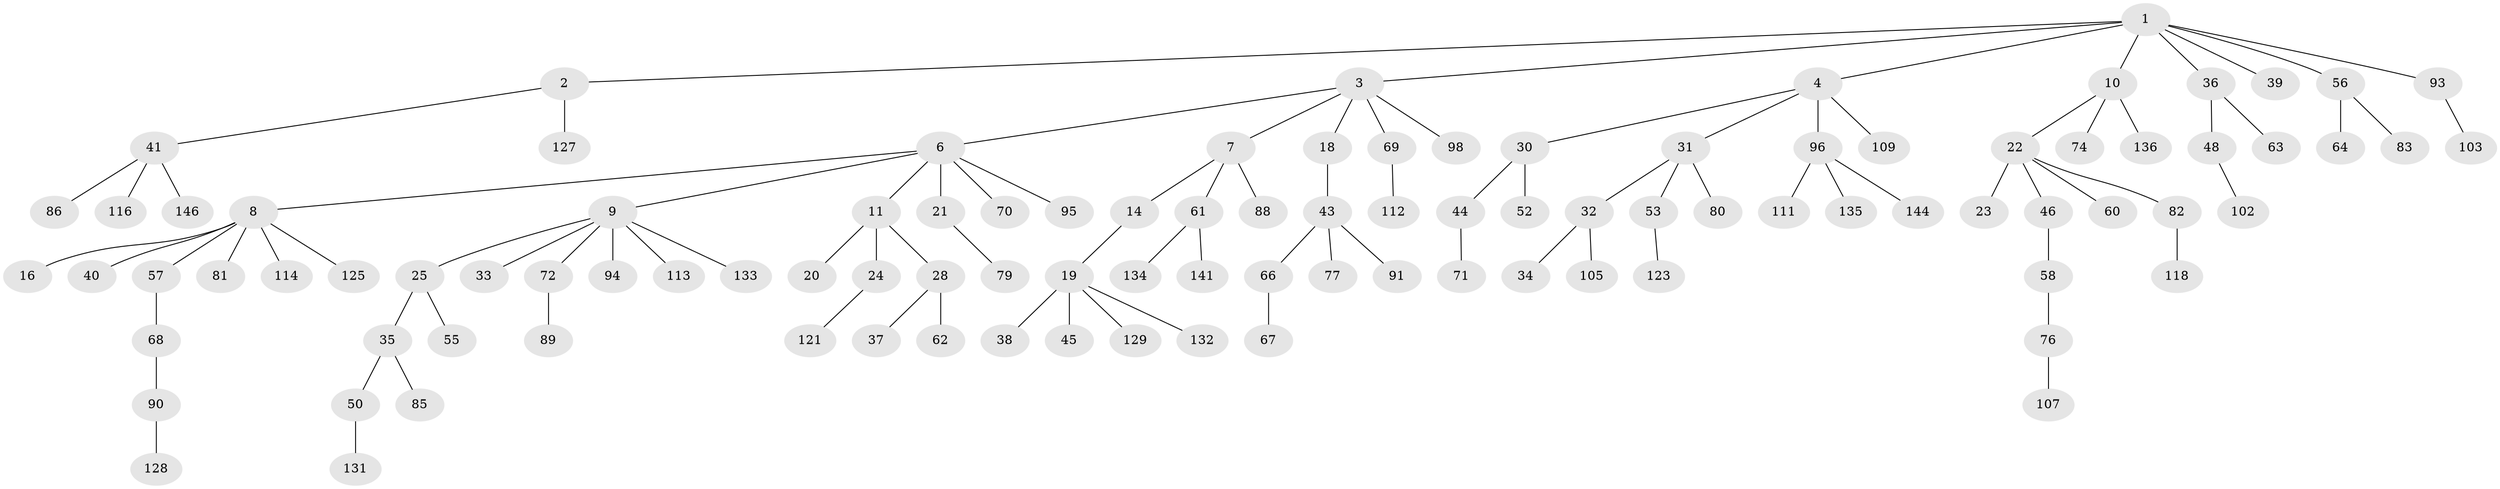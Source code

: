 // original degree distribution, {8: 0.02054794520547945, 2: 0.21232876712328766, 4: 0.07534246575342465, 5: 0.03424657534246575, 1: 0.5342465753424658, 3: 0.11643835616438356, 6: 0.00684931506849315}
// Generated by graph-tools (version 1.1) at 2025/42/03/06/25 10:42:06]
// undirected, 102 vertices, 101 edges
graph export_dot {
graph [start="1"]
  node [color=gray90,style=filled];
  1 [super="+51"];
  2 [super="+13"];
  3 [super="+5"];
  4 [super="+15"];
  6 [super="+12"];
  7 [super="+29"];
  8 [super="+27"];
  9 [super="+59"];
  10 [super="+92"];
  11 [super="+17"];
  14 [super="+143"];
  16;
  18 [super="+26"];
  19;
  20;
  21;
  22 [super="+122"];
  23 [super="+97"];
  24;
  25;
  28 [super="+142"];
  30;
  31 [super="+49"];
  32 [super="+145"];
  33;
  34;
  35 [super="+47"];
  36 [super="+120"];
  37 [super="+100"];
  38 [super="+65"];
  39 [super="+42"];
  40;
  41 [super="+73"];
  43;
  44 [super="+119"];
  45 [super="+138"];
  46;
  48;
  50 [super="+54"];
  52 [super="+130"];
  53 [super="+75"];
  55;
  56 [super="+101"];
  57;
  58 [super="+108"];
  60;
  61 [super="+104"];
  62;
  63;
  64;
  66 [super="+78"];
  67;
  68 [super="+106"];
  69;
  70;
  71 [super="+84"];
  72;
  74;
  76 [super="+126"];
  77 [super="+110"];
  79;
  80;
  81 [super="+115"];
  82 [super="+87"];
  83 [super="+137"];
  85;
  86;
  88;
  89;
  90 [super="+124"];
  91;
  93;
  94;
  95 [super="+140"];
  96 [super="+99"];
  98;
  102;
  103;
  105;
  107;
  109;
  111;
  112;
  113 [super="+117"];
  114;
  116;
  118;
  121 [super="+139"];
  123;
  125;
  127;
  128;
  129;
  131;
  132;
  133;
  134;
  135;
  136;
  141;
  144;
  146;
  1 -- 2;
  1 -- 3;
  1 -- 4;
  1 -- 10;
  1 -- 36;
  1 -- 39;
  1 -- 93;
  1 -- 56;
  2 -- 41;
  2 -- 127;
  3 -- 69;
  3 -- 98;
  3 -- 18;
  3 -- 6;
  3 -- 7;
  4 -- 96;
  4 -- 109;
  4 -- 30;
  4 -- 31;
  6 -- 8;
  6 -- 9;
  6 -- 11;
  6 -- 21;
  6 -- 70;
  6 -- 95;
  7 -- 14;
  7 -- 88;
  7 -- 61;
  8 -- 16;
  8 -- 125;
  8 -- 81;
  8 -- 114;
  8 -- 57;
  8 -- 40;
  9 -- 25;
  9 -- 33;
  9 -- 72;
  9 -- 94;
  9 -- 113;
  9 -- 133;
  10 -- 22;
  10 -- 74;
  10 -- 136;
  11 -- 20;
  11 -- 24;
  11 -- 28;
  14 -- 19;
  18 -- 43;
  19 -- 38;
  19 -- 45;
  19 -- 129;
  19 -- 132;
  21 -- 79;
  22 -- 23;
  22 -- 46;
  22 -- 60;
  22 -- 82;
  24 -- 121;
  25 -- 35;
  25 -- 55;
  28 -- 37;
  28 -- 62;
  30 -- 44;
  30 -- 52;
  31 -- 32;
  31 -- 53;
  31 -- 80;
  32 -- 34;
  32 -- 105;
  35 -- 85;
  35 -- 50;
  36 -- 48;
  36 -- 63;
  41 -- 146;
  41 -- 116;
  41 -- 86;
  43 -- 66;
  43 -- 77;
  43 -- 91;
  44 -- 71;
  46 -- 58;
  48 -- 102;
  50 -- 131;
  53 -- 123;
  56 -- 64;
  56 -- 83;
  57 -- 68;
  58 -- 76;
  61 -- 134;
  61 -- 141;
  66 -- 67;
  68 -- 90;
  69 -- 112;
  72 -- 89;
  76 -- 107;
  82 -- 118;
  90 -- 128;
  93 -- 103;
  96 -- 135;
  96 -- 144;
  96 -- 111;
}
